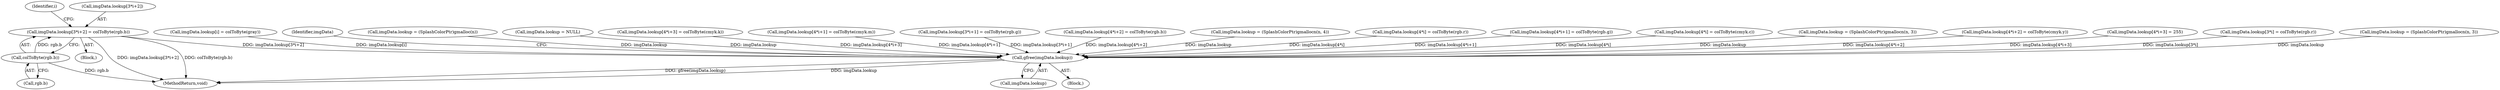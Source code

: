 digraph "0_poppler_7b2d314a61fd0e12f47c62996cb49ec0d1ba747a_10@array" {
"1000327" [label="(Call,imgData.lookup[3*i+2] = colToByte(rgb.b))"];
"1000337" [label="(Call,colToByte(rgb.b))"];
"1000558" [label="(Call,gfree(imgData.lookup))"];
"1000272" [label="(Call,imgData.lookup = (SplashColorPtr)gmallocn(n, 3))"];
"1000480" [label="(Call,imgData.lookup[4*i+2] = colToByte(cmyk.y))"];
"1000412" [label="(Call,imgData.lookup[4*i+3] = 255)"];
"1000301" [label="(Call,imgData.lookup[3*i] = colToByte(rgb.r))"];
"1000559" [label="(Call,imgData.lookup)"];
"1000343" [label="(Call,imgData.lookup = (SplashColorPtr)gmallocn(n, 3))"];
"1000261" [label="(Call,imgData.lookup[i] = colToByte(gray))"];
"1000563" [label="(Identifier,imgData)"];
"1000233" [label="(Call,imgData.lookup = (SplashColorPtr)gmalloc(n))"];
"1000289" [label="(Identifier,i)"];
"1000213" [label="(Call,imgData.lookup = NULL)"];
"1000290" [label="(Block,)"];
"1000494" [label="(Call,imgData.lookup[4*i+3] = colToByte(cmyk.k))"];
"1000466" [label="(Call,imgData.lookup[4*i+1] = colToByte(cmyk.m))"];
"1000313" [label="(Call,imgData.lookup[3*i+1] = colToByte(rgb.g))"];
"1000566" [label="(MethodReturn,void)"];
"1000338" [label="(Call,rgb.b)"];
"1000398" [label="(Call,imgData.lookup[4*i+2] = colToByte(rgb.b))"];
"1000425" [label="(Call,imgData.lookup = (SplashColorPtr)gmallocn(n, 4))"];
"1000372" [label="(Call,imgData.lookup[4*i] = colToByte(rgb.r))"];
"1000109" [label="(Block,)"];
"1000558" [label="(Call,gfree(imgData.lookup))"];
"1000328" [label="(Call,imgData.lookup[3*i+2])"];
"1000384" [label="(Call,imgData.lookup[4*i+1] = colToByte(rgb.g))"];
"1000454" [label="(Call,imgData.lookup[4*i] = colToByte(cmyk.c))"];
"1000327" [label="(Call,imgData.lookup[3*i+2] = colToByte(rgb.b))"];
"1000337" [label="(Call,colToByte(rgb.b))"];
"1000327" -> "1000290"  [label="AST: "];
"1000327" -> "1000337"  [label="CFG: "];
"1000328" -> "1000327"  [label="AST: "];
"1000337" -> "1000327"  [label="AST: "];
"1000289" -> "1000327"  [label="CFG: "];
"1000327" -> "1000566"  [label="DDG: imgData.lookup[3*i+2]"];
"1000327" -> "1000566"  [label="DDG: colToByte(rgb.b)"];
"1000337" -> "1000327"  [label="DDG: rgb.b"];
"1000327" -> "1000558"  [label="DDG: imgData.lookup[3*i+2]"];
"1000337" -> "1000338"  [label="CFG: "];
"1000338" -> "1000337"  [label="AST: "];
"1000337" -> "1000566"  [label="DDG: rgb.b"];
"1000558" -> "1000109"  [label="AST: "];
"1000558" -> "1000559"  [label="CFG: "];
"1000559" -> "1000558"  [label="AST: "];
"1000563" -> "1000558"  [label="CFG: "];
"1000558" -> "1000566"  [label="DDG: gfree(imgData.lookup)"];
"1000558" -> "1000566"  [label="DDG: imgData.lookup"];
"1000454" -> "1000558"  [label="DDG: imgData.lookup[4*i]"];
"1000343" -> "1000558"  [label="DDG: imgData.lookup"];
"1000213" -> "1000558"  [label="DDG: imgData.lookup"];
"1000466" -> "1000558"  [label="DDG: imgData.lookup[4*i+1]"];
"1000425" -> "1000558"  [label="DDG: imgData.lookup"];
"1000494" -> "1000558"  [label="DDG: imgData.lookup[4*i+3]"];
"1000372" -> "1000558"  [label="DDG: imgData.lookup[4*i]"];
"1000412" -> "1000558"  [label="DDG: imgData.lookup[4*i+3]"];
"1000301" -> "1000558"  [label="DDG: imgData.lookup[3*i]"];
"1000261" -> "1000558"  [label="DDG: imgData.lookup[i]"];
"1000272" -> "1000558"  [label="DDG: imgData.lookup"];
"1000233" -> "1000558"  [label="DDG: imgData.lookup"];
"1000480" -> "1000558"  [label="DDG: imgData.lookup[4*i+2]"];
"1000313" -> "1000558"  [label="DDG: imgData.lookup[3*i+1]"];
"1000398" -> "1000558"  [label="DDG: imgData.lookup[4*i+2]"];
"1000384" -> "1000558"  [label="DDG: imgData.lookup[4*i+1]"];
}
